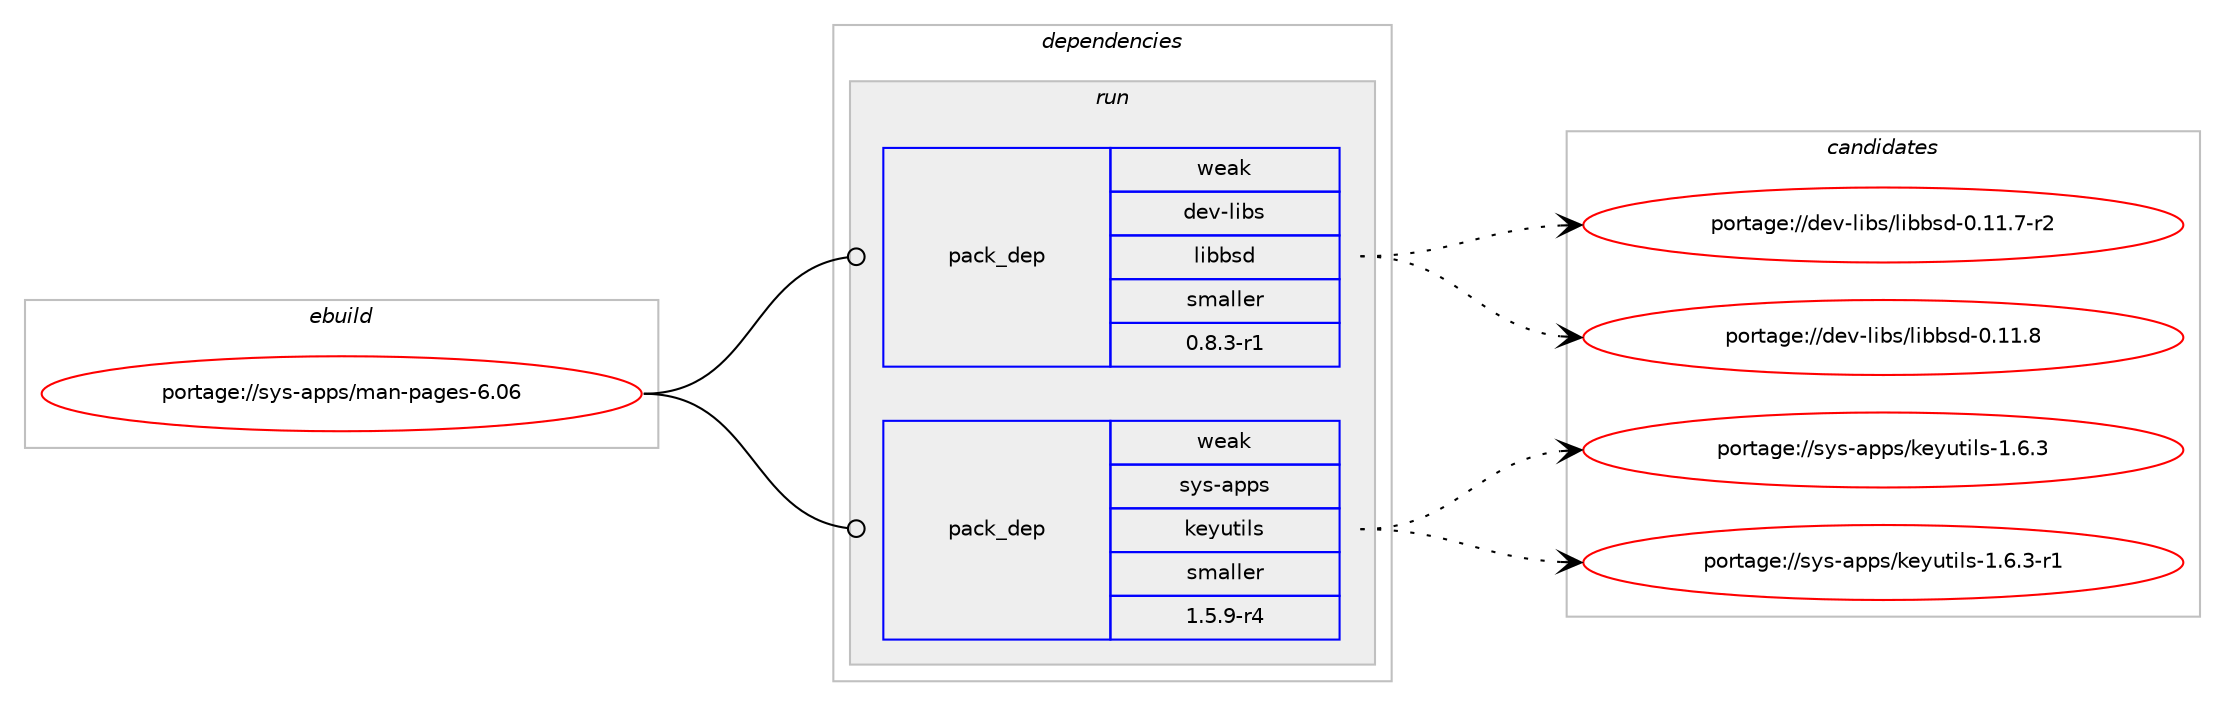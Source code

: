 digraph prolog {

# *************
# Graph options
# *************

newrank=true;
concentrate=true;
compound=true;
graph [rankdir=LR,fontname=Helvetica,fontsize=10,ranksep=1.5];#, ranksep=2.5, nodesep=0.2];
edge  [arrowhead=vee];
node  [fontname=Helvetica,fontsize=10];

# **********
# The ebuild
# **********

subgraph cluster_leftcol {
color=gray;
rank=same;
label=<<i>ebuild</i>>;
id [label="portage://sys-apps/man-pages-6.06", color=red, width=4, href="../sys-apps/man-pages-6.06.svg"];
}

# ****************
# The dependencies
# ****************

subgraph cluster_midcol {
color=gray;
label=<<i>dependencies</i>>;
subgraph cluster_compile {
fillcolor="#eeeeee";
style=filled;
label=<<i>compile</i>>;
}
subgraph cluster_compileandrun {
fillcolor="#eeeeee";
style=filled;
label=<<i>compile and run</i>>;
}
subgraph cluster_run {
fillcolor="#eeeeee";
style=filled;
label=<<i>run</i>>;
# *** BEGIN UNKNOWN DEPENDENCY TYPE (TODO) ***
# id -> package_dependency(portage://sys-apps/man-pages-6.06,run,no,virtual,man,none,[,,],[],[])
# *** END UNKNOWN DEPENDENCY TYPE (TODO) ***

subgraph pack5879 {
dependency18940 [label=<<TABLE BORDER="0" CELLBORDER="1" CELLSPACING="0" CELLPADDING="4" WIDTH="220"><TR><TD ROWSPAN="6" CELLPADDING="30">pack_dep</TD></TR><TR><TD WIDTH="110">weak</TD></TR><TR><TD>dev-libs</TD></TR><TR><TD>libbsd</TD></TR><TR><TD>smaller</TD></TR><TR><TD>0.8.3-r1</TD></TR></TABLE>>, shape=none, color=blue];
}
id:e -> dependency18940:w [weight=20,style="solid",arrowhead="odot"];
subgraph pack5880 {
dependency18941 [label=<<TABLE BORDER="0" CELLBORDER="1" CELLSPACING="0" CELLPADDING="4" WIDTH="220"><TR><TD ROWSPAN="6" CELLPADDING="30">pack_dep</TD></TR><TR><TD WIDTH="110">weak</TD></TR><TR><TD>sys-apps</TD></TR><TR><TD>keyutils</TD></TR><TR><TD>smaller</TD></TR><TR><TD>1.5.9-r4</TD></TR></TABLE>>, shape=none, color=blue];
}
id:e -> dependency18941:w [weight=20,style="solid",arrowhead="odot"];
}
}

# **************
# The candidates
# **************

subgraph cluster_choices {
rank=same;
color=gray;
label=<<i>candidates</i>>;

subgraph choice5879 {
color=black;
nodesep=1;
choice1001011184510810598115471081059898115100454846494946554511450 [label="portage://dev-libs/libbsd-0.11.7-r2", color=red, width=4,href="../dev-libs/libbsd-0.11.7-r2.svg"];
choice100101118451081059811547108105989811510045484649494656 [label="portage://dev-libs/libbsd-0.11.8", color=red, width=4,href="../dev-libs/libbsd-0.11.8.svg"];
dependency18940:e -> choice1001011184510810598115471081059898115100454846494946554511450:w [style=dotted,weight="100"];
dependency18940:e -> choice100101118451081059811547108105989811510045484649494656:w [style=dotted,weight="100"];
}
subgraph choice5880 {
color=black;
nodesep=1;
choice115121115459711211211547107101121117116105108115454946544651 [label="portage://sys-apps/keyutils-1.6.3", color=red, width=4,href="../sys-apps/keyutils-1.6.3.svg"];
choice1151211154597112112115471071011211171161051081154549465446514511449 [label="portage://sys-apps/keyutils-1.6.3-r1", color=red, width=4,href="../sys-apps/keyutils-1.6.3-r1.svg"];
dependency18941:e -> choice115121115459711211211547107101121117116105108115454946544651:w [style=dotted,weight="100"];
dependency18941:e -> choice1151211154597112112115471071011211171161051081154549465446514511449:w [style=dotted,weight="100"];
}
}

}
